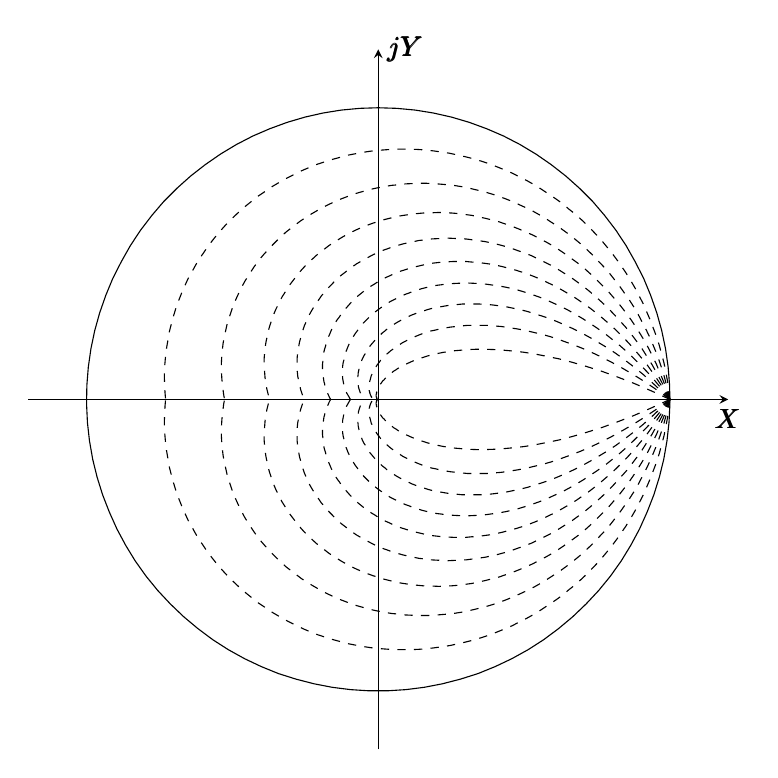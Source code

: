 % This file was created by matlab2tikz.
%
%The latest updates can be retrieved from
%  http://www.mathworks.com/matlabcentral/fileexchange/22022-matlab2tikz-matlab2tikz
%where you can also make suggestions and rate matlab2tikz.
%
\begin{tikzpicture}

\begin{axis}[%
  width=3.5in,
  height=3.5in,
  scale only axis,
  xmin=-1.2,
  xmax=1.2,
  ymin=-1.2,
  ymax=1.2,
  axis lines=center,
  ticks=none,
  x label style={anchor=north},
  y label style={anchor=west},
  xlabel={$\pmb{X}$},
  ylabel={$\pmb{jY}$},
]
\addplot [color=black, forget plot]
  table[row sep=crcr]{%
0	1\\
0.063	0.998\\
0.127	0.992\\
0.189	0.982\\
0.251	0.968\\
0.312	0.95\\
0.372	0.928\\
0.43	0.903\\
0.486	0.874\\
0.541	0.841\\
0.593	0.805\\
0.643	0.766\\
0.69	0.724\\
0.735	0.679\\
0.776	0.631\\
0.815	0.58\\
0.85	0.527\\
0.881	0.472\\
0.91	0.415\\
0.934	0.357\\
0.955	0.297\\
0.972	0.236\\
0.985	0.174\\
0.994	0.111\\
0.999	0.048\\
1.0	-0.016\\
0.997	-0.079\\
0.99	-0.142\\
0.979	-0.205\\
0.964	-0.266\\
0.945	-0.327\\
0.922	-0.386\\
0.896	-0.444\\
0.866	-0.5\\
0.833	-0.554\\
0.796	-0.606\\
0.756	-0.655\\
0.713	-0.701\\
0.667	-0.745\\
0.618	-0.786\\
0.567	-0.824\\
0.514	-0.858\\
0.458	-0.889\\
0.401	-0.916\\
0.342	-0.94\\
0.282	-0.959\\
0.22	-0.975\\
0.158	-0.987\\
0.095	-0.995\\
0.032	-0.999\\
-0.032	-0.999\\
-0.095	-0.995\\
-0.158	-0.987\\
-0.22	-0.975\\
-0.282	-0.959\\
-0.342	-0.94\\
-0.401	-0.916\\
-0.458	-0.889\\
-0.514	-0.858\\
-0.567	-0.824\\
-0.618	-0.786\\
-0.667	-0.745\\
-0.713	-0.701\\
-0.756	-0.655\\
-0.796	-0.606\\
-0.833	-0.554\\
-0.866	-0.5\\
-0.896	-0.444\\
-0.922	-0.386\\
-0.945	-0.327\\
-0.964	-0.266\\
-0.979	-0.205\\
-0.99	-0.142\\
-0.997	-0.079\\
-1.0	-0.016\\
-0.999	0.048\\
-0.994	0.111\\
-0.985	0.174\\
-0.972	0.236\\
-0.955	0.297\\
-0.934	0.357\\
-0.91	0.415\\
-0.881	0.472\\
-0.85	0.527\\
-0.815	0.58\\
-0.776	0.631\\
-0.735	0.679\\
-0.69	0.724\\
-0.643	0.766\\
-0.593	0.805\\
-0.541	0.841\\
-0.486	0.874\\
-0.43	0.903\\
-0.372	0.928\\
-0.312	0.95\\
-0.251	0.968\\
-0.189	0.982\\
-0.127	0.992\\
-0.063	0.998\\
-2.449e-16	1\\
};
\addplot [color=black, dashed, forget plot]
  table[row sep=crcr]{%
1	0\\
0.996	0.031\\
0.992	0.062\\
0.986	0.093\\
0.98	0.124\\
0.972	0.154\\
0.964	0.184\\
0.955	0.213\\
0.944	0.242\\
0.933	0.271\\
0.921	0.299\\
0.909	0.327\\
0.895	0.354\\
0.881	0.381\\
0.866	0.407\\
0.85	0.433\\
0.833	0.458\\
0.816	0.482\\
0.798	0.506\\
0.779	0.529\\
0.76	0.552\\
0.739	0.574\\
0.719	0.595\\
0.698	0.615\\
0.676	0.635\\
0.653	0.653\\
0.631	0.672\\
0.607	0.689\\
0.583	0.705\\
0.559	0.721\\
0.535	0.736\\
0.51	0.75\\
0.484	0.763\\
0.459	0.776\\
0.433	0.787\\
0.406	0.798\\
0.38	0.808\\
0.353	0.817\\
0.327	0.825\\
0.299	0.832\\
0.272	0.838\\
0.245	0.844\\
0.218	0.848\\
0.19	0.852\\
0.163	0.855\\
0.136	0.857\\
0.108	0.858\\
0.081	0.858\\
0.054	0.858\\
0.027	0.856\\
5.229e-17	0.854\\
-0.027	0.851\\
-0.053	0.847\\
-0.08	0.842\\
-0.106	0.837\\
-0.131	0.83\\
-0.157	0.823\\
-0.182	0.815\\
-0.207	0.807\\
-0.232	0.797\\
-0.256	0.787\\
-0.279	0.776\\
-0.303	0.764\\
-0.326	0.752\\
-0.348	0.739\\
-0.37	0.726\\
-0.391	0.711\\
-0.412	0.697\\
-0.432	0.681\\
-0.452	0.665\\
-0.471	0.649\\
-0.49	0.631\\
-0.508	0.614\\
-0.525	0.596\\
-0.542	0.577\\
-0.558	0.558\\
-0.573	0.539\\
-0.588	0.519\\
-0.602	0.498\\
-0.616	0.478\\
-0.628	0.457\\
-0.64	0.435\\
-0.652	0.414\\
-0.662	0.392\\
-0.672	0.37\\
-0.681	0.347\\
-0.69	0.325\\
-0.697	0.302\\
-0.704	0.279\\
-0.71	0.256\\
-0.716	0.233\\
-0.72	0.209\\
-0.724	0.186\\
-0.728	0.163\\
-0.73	0.139\\
-0.732	0.116\\
-0.733	0.093\\
-0.733	0.069\\
-0.732	0.046\\
-0.731	0.023\\
-0.729	8.931e-17\\
};
\addplot [color=black, dashed, forget plot]
  table[row sep=crcr]{%
1	-0\\
0.996	-0.031\\
0.992	-0.062\\
0.986	-0.093\\
0.98	-0.124\\
0.972	-0.154\\
0.964	-0.184\\
0.955	-0.213\\
0.944	-0.242\\
0.933	-0.271\\
0.921	-0.299\\
0.909	-0.327\\
0.895	-0.354\\
0.881	-0.381\\
0.866	-0.407\\
0.85	-0.433\\
0.833	-0.458\\
0.816	-0.482\\
0.798	-0.506\\
0.779	-0.529\\
0.76	-0.552\\
0.739	-0.574\\
0.719	-0.595\\
0.698	-0.615\\
0.676	-0.635\\
0.653	-0.653\\
0.631	-0.672\\
0.607	-0.689\\
0.583	-0.705\\
0.559	-0.721\\
0.535	-0.736\\
0.51	-0.75\\
0.484	-0.763\\
0.459	-0.776\\
0.433	-0.787\\
0.406	-0.798\\
0.38	-0.808\\
0.353	-0.817\\
0.327	-0.825\\
0.299	-0.832\\
0.272	-0.838\\
0.245	-0.844\\
0.218	-0.848\\
0.19	-0.852\\
0.163	-0.855\\
0.136	-0.857\\
0.108	-0.858\\
0.081	-0.858\\
0.054	-0.858\\
0.027	-0.856\\
5.229e-17	-0.854\\
-0.027	-0.851\\
-0.053	-0.847\\
-0.08	-0.842\\
-0.106	-0.837\\
-0.131	-0.83\\
-0.157	-0.823\\
-0.182	-0.815\\
-0.207	-0.807\\
-0.232	-0.797\\
-0.256	-0.787\\
-0.279	-0.776\\
-0.303	-0.764\\
-0.326	-0.752\\
-0.348	-0.739\\
-0.37	-0.726\\
-0.391	-0.711\\
-0.412	-0.697\\
-0.432	-0.681\\
-0.452	-0.665\\
-0.471	-0.649\\
-0.49	-0.631\\
-0.508	-0.614\\
-0.525	-0.596\\
-0.542	-0.577\\
-0.558	-0.558\\
-0.573	-0.539\\
-0.588	-0.519\\
-0.602	-0.498\\
-0.616	-0.478\\
-0.628	-0.457\\
-0.64	-0.435\\
-0.652	-0.414\\
-0.662	-0.392\\
-0.672	-0.37\\
-0.681	-0.347\\
-0.69	-0.325\\
-0.697	-0.302\\
-0.704	-0.279\\
-0.71	-0.256\\
-0.716	-0.233\\
-0.72	-0.209\\
-0.724	-0.186\\
-0.728	-0.163\\
-0.73	-0.139\\
-0.732	-0.116\\
-0.733	-0.093\\
-0.733	-0.069\\
-0.732	-0.046\\
-0.731	-0.023\\
-0.729	-8.931e-17\\
};
\addplot [color=black, dashed, forget plot]
  table[row sep=crcr]{%
1	0\\
0.993	0.031\\
0.985	0.062\\
0.977	0.092\\
0.967	0.122\\
0.957	0.151\\
0.945	0.18\\
0.933	0.209\\
0.92	0.236\\
0.906	0.263\\
0.892	0.29\\
0.877	0.316\\
0.861	0.341\\
0.844	0.365\\
0.827	0.389\\
0.809	0.412\\
0.791	0.435\\
0.772	0.456\\
0.752	0.477\\
0.732	0.498\\
0.712	0.517\\
0.691	0.536\\
0.669	0.554\\
0.647	0.571\\
0.625	0.587\\
0.602	0.602\\
0.579	0.617\\
0.556	0.631\\
0.533	0.644\\
0.509	0.656\\
0.485	0.667\\
0.461	0.678\\
0.436	0.688\\
0.412	0.697\\
0.387	0.705\\
0.363	0.712\\
0.338	0.718\\
0.313	0.724\\
0.289	0.729\\
0.264	0.733\\
0.239	0.736\\
0.214	0.738\\
0.19	0.74\\
0.166	0.741\\
0.141	0.741\\
0.117	0.74\\
0.093	0.739\\
0.07	0.736\\
0.046	0.734\\
0.023	0.73\\
4.444e-17	0.726\\
-0.023	0.721\\
-0.045	0.715\\
-0.067	0.709\\
-0.089	0.702\\
-0.11	0.694\\
-0.131	0.686\\
-0.151	0.677\\
-0.171	0.668\\
-0.191	0.658\\
-0.21	0.647\\
-0.229	0.636\\
-0.247	0.625\\
-0.265	0.613\\
-0.282	0.6\\
-0.299	0.587\\
-0.316	0.574\\
-0.331	0.56\\
-0.346	0.546\\
-0.361	0.531\\
-0.375	0.516\\
-0.389	0.501\\
-0.402	0.486\\
-0.414	0.47\\
-0.426	0.454\\
-0.437	0.437\\
-0.448	0.42\\
-0.458	0.404\\
-0.467	0.387\\
-0.476	0.369\\
-0.484	0.352\\
-0.492	0.334\\
-0.499	0.317\\
-0.505	0.299\\
-0.511	0.281\\
-0.517	0.263\\
-0.521	0.245\\
-0.525	0.227\\
-0.529	0.209\\
-0.532	0.191\\
-0.534	0.174\\
-0.536	0.156\\
-0.537	0.138\\
-0.538	0.12\\
-0.538	0.103\\
-0.537	0.085\\
-0.536	0.068\\
-0.534	0.051\\
-0.532	0.033\\
-0.53	0.017\\
-0.527	6.449e-17\\
};
\addplot [color=black, dashed, forget plot]
  table[row sep=crcr]{%
1	-0\\
0.993	-0.031\\
0.985	-0.062\\
0.977	-0.092\\
0.967	-0.122\\
0.957	-0.151\\
0.945	-0.18\\
0.933	-0.209\\
0.92	-0.236\\
0.906	-0.263\\
0.892	-0.29\\
0.877	-0.316\\
0.861	-0.341\\
0.844	-0.365\\
0.827	-0.389\\
0.809	-0.412\\
0.791	-0.435\\
0.772	-0.456\\
0.752	-0.477\\
0.732	-0.498\\
0.712	-0.517\\
0.691	-0.536\\
0.669	-0.554\\
0.647	-0.571\\
0.625	-0.587\\
0.602	-0.602\\
0.579	-0.617\\
0.556	-0.631\\
0.533	-0.644\\
0.509	-0.656\\
0.485	-0.667\\
0.461	-0.678\\
0.436	-0.688\\
0.412	-0.697\\
0.387	-0.705\\
0.363	-0.712\\
0.338	-0.718\\
0.313	-0.724\\
0.289	-0.729\\
0.264	-0.733\\
0.239	-0.736\\
0.214	-0.738\\
0.19	-0.74\\
0.166	-0.741\\
0.141	-0.741\\
0.117	-0.74\\
0.093	-0.739\\
0.07	-0.736\\
0.046	-0.734\\
0.023	-0.73\\
4.444e-17	-0.726\\
-0.023	-0.721\\
-0.045	-0.715\\
-0.067	-0.709\\
-0.089	-0.702\\
-0.11	-0.694\\
-0.131	-0.686\\
-0.151	-0.677\\
-0.171	-0.668\\
-0.191	-0.658\\
-0.21	-0.647\\
-0.229	-0.636\\
-0.247	-0.625\\
-0.265	-0.613\\
-0.282	-0.6\\
-0.299	-0.587\\
-0.316	-0.574\\
-0.331	-0.56\\
-0.346	-0.546\\
-0.361	-0.531\\
-0.375	-0.516\\
-0.389	-0.501\\
-0.402	-0.486\\
-0.414	-0.47\\
-0.426	-0.454\\
-0.437	-0.437\\
-0.448	-0.42\\
-0.458	-0.404\\
-0.467	-0.387\\
-0.476	-0.369\\
-0.484	-0.352\\
-0.492	-0.334\\
-0.499	-0.317\\
-0.505	-0.299\\
-0.511	-0.281\\
-0.517	-0.263\\
-0.521	-0.245\\
-0.525	-0.227\\
-0.529	-0.209\\
-0.532	-0.191\\
-0.534	-0.174\\
-0.536	-0.156\\
-0.537	-0.138\\
-0.538	-0.12\\
-0.538	-0.103\\
-0.537	-0.085\\
-0.536	-0.068\\
-0.534	-0.051\\
-0.532	-0.033\\
-0.53	-0.017\\
-0.527	-6.449e-17\\
};
\addplot [color=black, dashed, forget plot]
  table[row sep=crcr]{%
1	0\\
0.99	0.031\\
0.978	0.062\\
0.966	0.091\\
0.954	0.12\\
0.94	0.149\\
0.926	0.177\\
0.911	0.204\\
0.895	0.23\\
0.879	0.255\\
0.862	0.28\\
0.844	0.304\\
0.826	0.327\\
0.807	0.349\\
0.788	0.371\\
0.768	0.391\\
0.748	0.411\\
0.728	0.43\\
0.707	0.449\\
0.686	0.466\\
0.664	0.482\\
0.642	0.498\\
0.62	0.513\\
0.598	0.527\\
0.575	0.54\\
0.552	0.552\\
0.529	0.564\\
0.506	0.574\\
0.483	0.584\\
0.46	0.593\\
0.437	0.601\\
0.414	0.609\\
0.391	0.615\\
0.367	0.621\\
0.344	0.626\\
0.321	0.631\\
0.298	0.634\\
0.276	0.637\\
0.253	0.639\\
0.23	0.64\\
0.208	0.641\\
0.186	0.64\\
0.164	0.64\\
0.143	0.638\\
0.121	0.636\\
0.1	0.633\\
0.08	0.63\\
0.059	0.626\\
0.039	0.621\\
0.019	0.616\\
3.736e-17	0.61\\
-0.019	0.604\\
-0.038	0.597\\
-0.056	0.59\\
-0.074	0.582\\
-0.091	0.574\\
-0.108	0.565\\
-0.124	0.556\\
-0.14	0.546\\
-0.156	0.536\\
-0.171	0.526\\
-0.185	0.515\\
-0.2	0.504\\
-0.213	0.493\\
-0.226	0.481\\
-0.239	0.469\\
-0.251	0.457\\
-0.263	0.444\\
-0.274	0.431\\
-0.284	0.418\\
-0.294	0.405\\
-0.304	0.392\\
-0.313	0.378\\
-0.321	0.365\\
-0.33	0.351\\
-0.337	0.337\\
-0.344	0.323\\
-0.351	0.309\\
-0.357	0.295\\
-0.362	0.281\\
-0.367	0.267\\
-0.372	0.252\\
-0.376	0.238\\
-0.379	0.224\\
-0.382	0.21\\
-0.385	0.196\\
-0.387	0.182\\
-0.389	0.168\\
-0.39	0.154\\
-0.391	0.141\\
-0.391	0.127\\
-0.391	0.114\\
-0.39	0.1\\
-0.389	0.087\\
-0.388	0.074\\
-0.386	0.061\\
-0.384	0.049\\
-0.382	0.036\\
-0.379	0.024\\
-0.376	0.012\\
-0.372	4.56e-17\\
};
\addplot [color=black, dashed, forget plot]
  table[row sep=crcr]{%
1	-0\\
0.99	-0.031\\
0.978	-0.062\\
0.966	-0.091\\
0.954	-0.12\\
0.94	-0.149\\
0.926	-0.177\\
0.911	-0.204\\
0.895	-0.23\\
0.879	-0.255\\
0.862	-0.28\\
0.844	-0.304\\
0.826	-0.327\\
0.807	-0.349\\
0.788	-0.371\\
0.768	-0.391\\
0.748	-0.411\\
0.728	-0.43\\
0.707	-0.449\\
0.686	-0.466\\
0.664	-0.482\\
0.642	-0.498\\
0.62	-0.513\\
0.598	-0.527\\
0.575	-0.54\\
0.552	-0.552\\
0.529	-0.564\\
0.506	-0.574\\
0.483	-0.584\\
0.46	-0.593\\
0.437	-0.601\\
0.414	-0.609\\
0.391	-0.615\\
0.367	-0.621\\
0.344	-0.626\\
0.321	-0.631\\
0.298	-0.634\\
0.276	-0.637\\
0.253	-0.639\\
0.23	-0.64\\
0.208	-0.641\\
0.186	-0.64\\
0.164	-0.64\\
0.143	-0.638\\
0.121	-0.636\\
0.1	-0.633\\
0.08	-0.63\\
0.059	-0.626\\
0.039	-0.621\\
0.019	-0.616\\
3.736e-17	-0.61\\
-0.019	-0.604\\
-0.038	-0.597\\
-0.056	-0.59\\
-0.074	-0.582\\
-0.091	-0.574\\
-0.108	-0.565\\
-0.124	-0.556\\
-0.14	-0.546\\
-0.156	-0.536\\
-0.171	-0.526\\
-0.185	-0.515\\
-0.2	-0.504\\
-0.213	-0.493\\
-0.226	-0.481\\
-0.239	-0.469\\
-0.251	-0.457\\
-0.263	-0.444\\
-0.274	-0.431\\
-0.284	-0.418\\
-0.294	-0.405\\
-0.304	-0.392\\
-0.313	-0.378\\
-0.321	-0.365\\
-0.33	-0.351\\
-0.337	-0.337\\
-0.344	-0.323\\
-0.351	-0.309\\
-0.357	-0.295\\
-0.362	-0.281\\
-0.367	-0.267\\
-0.372	-0.252\\
-0.376	-0.238\\
-0.379	-0.224\\
-0.382	-0.21\\
-0.385	-0.196\\
-0.387	-0.182\\
-0.389	-0.168\\
-0.39	-0.154\\
-0.391	-0.141\\
-0.391	-0.127\\
-0.391	-0.114\\
-0.39	-0.1\\
-0.389	-0.087\\
-0.388	-0.074\\
-0.386	-0.061\\
-0.384	-0.049\\
-0.382	-0.036\\
-0.379	-0.024\\
-0.376	-0.012\\
-0.372	-4.56e-17\\
};
\addplot [color=black, dashed, forget plot]
  table[row sep=crcr]{%
1	0\\
0.986	0.031\\
0.971	0.061\\
0.955	0.09\\
0.939	0.119\\
0.922	0.146\\
0.905	0.173\\
0.887	0.198\\
0.868	0.223\\
0.849	0.247\\
0.829	0.269\\
0.809	0.291\\
0.789	0.312\\
0.768	0.332\\
0.747	0.351\\
0.725	0.37\\
0.704	0.387\\
0.682	0.403\\
0.66	0.419\\
0.637	0.433\\
0.615	0.447\\
0.592	0.46\\
0.57	0.471\\
0.547	0.482\\
0.525	0.493\\
0.502	0.502\\
0.479	0.51\\
0.457	0.518\\
0.434	0.525\\
0.412	0.531\\
0.39	0.536\\
0.367	0.541\\
0.346	0.544\\
0.324	0.547\\
0.302	0.55\\
0.281	0.551\\
0.26	0.552\\
0.239	0.553\\
0.219	0.552\\
0.198	0.551\\
0.179	0.55\\
0.159	0.547\\
0.14	0.545\\
0.121	0.541\\
0.102	0.537\\
0.084	0.533\\
0.067	0.528\\
0.049	0.523\\
0.033	0.517\\
0.016	0.511\\
3.085e-17	0.504\\
-0.016	0.497\\
-0.031	0.489\\
-0.046	0.481\\
-0.06	0.473\\
-0.074	0.465\\
-0.087	0.456\\
-0.1	0.447\\
-0.112	0.437\\
-0.124	0.428\\
-0.136	0.418\\
-0.147	0.408\\
-0.157	0.397\\
-0.167	0.387\\
-0.177	0.376\\
-0.186	0.365\\
-0.195	0.355\\
-0.203	0.343\\
-0.211	0.332\\
-0.218	0.321\\
-0.225	0.31\\
-0.232	0.298\\
-0.238	0.287\\
-0.243	0.276\\
-0.248	0.264\\
-0.253	0.253\\
-0.257	0.241\\
-0.261	0.23\\
-0.264	0.219\\
-0.267	0.207\\
-0.27	0.196\\
-0.272	0.185\\
-0.274	0.174\\
-0.276	0.163\\
-0.277	0.152\\
-0.278	0.142\\
-0.278	0.131\\
-0.278	0.12\\
-0.278	0.11\\
-0.278	0.1\\
-0.277	0.09\\
-0.276	0.08\\
-0.274	0.07\\
-0.273	0.061\\
-0.271	0.052\\
-0.268	0.043\\
-0.266	0.034\\
-0.263	0.025\\
-0.26	0.016\\
-0.257	0.008\\
-0.254	3.108e-17\\
};
\addplot [color=black, dashed, forget plot]
  table[row sep=crcr]{%
1	-0\\
0.986	-0.031\\
0.971	-0.061\\
0.955	-0.09\\
0.939	-0.119\\
0.922	-0.146\\
0.905	-0.173\\
0.887	-0.198\\
0.868	-0.223\\
0.849	-0.247\\
0.829	-0.269\\
0.809	-0.291\\
0.789	-0.312\\
0.768	-0.332\\
0.747	-0.351\\
0.725	-0.37\\
0.704	-0.387\\
0.682	-0.403\\
0.66	-0.419\\
0.637	-0.433\\
0.615	-0.447\\
0.592	-0.46\\
0.57	-0.471\\
0.547	-0.482\\
0.525	-0.493\\
0.502	-0.502\\
0.479	-0.51\\
0.457	-0.518\\
0.434	-0.525\\
0.412	-0.531\\
0.39	-0.536\\
0.367	-0.541\\
0.346	-0.544\\
0.324	-0.547\\
0.302	-0.55\\
0.281	-0.551\\
0.26	-0.552\\
0.239	-0.553\\
0.219	-0.552\\
0.198	-0.551\\
0.179	-0.55\\
0.159	-0.547\\
0.14	-0.545\\
0.121	-0.541\\
0.102	-0.537\\
0.084	-0.533\\
0.067	-0.528\\
0.049	-0.523\\
0.033	-0.517\\
0.016	-0.511\\
3.085e-17	-0.504\\
-0.016	-0.497\\
-0.031	-0.489\\
-0.046	-0.481\\
-0.06	-0.473\\
-0.074	-0.465\\
-0.087	-0.456\\
-0.1	-0.447\\
-0.112	-0.437\\
-0.124	-0.428\\
-0.136	-0.418\\
-0.147	-0.408\\
-0.157	-0.397\\
-0.167	-0.387\\
-0.177	-0.376\\
-0.186	-0.365\\
-0.195	-0.355\\
-0.203	-0.343\\
-0.211	-0.332\\
-0.218	-0.321\\
-0.225	-0.31\\
-0.232	-0.298\\
-0.238	-0.287\\
-0.243	-0.276\\
-0.248	-0.264\\
-0.253	-0.253\\
-0.257	-0.241\\
-0.261	-0.23\\
-0.264	-0.219\\
-0.267	-0.207\\
-0.27	-0.196\\
-0.272	-0.185\\
-0.274	-0.174\\
-0.276	-0.163\\
-0.277	-0.152\\
-0.278	-0.142\\
-0.278	-0.131\\
-0.278	-0.12\\
-0.278	-0.11\\
-0.278	-0.1\\
-0.277	-0.09\\
-0.276	-0.08\\
-0.274	-0.07\\
-0.273	-0.061\\
-0.271	-0.052\\
-0.268	-0.043\\
-0.266	-0.034\\
-0.263	-0.025\\
-0.26	-0.016\\
-0.257	-0.008\\
-0.254	-3.108e-17\\
};
\addplot [color=black, dashed, forget plot]
  table[row sep=crcr]{%
1	0\\
0.982	0.031\\
0.962	0.061\\
0.943	0.089\\
0.923	0.117\\
0.902	0.143\\
0.881	0.168\\
0.86	0.192\\
0.838	0.215\\
0.816	0.237\\
0.793	0.258\\
0.771	0.277\\
0.748	0.296\\
0.725	0.314\\
0.702	0.33\\
0.679	0.346\\
0.656	0.36\\
0.632	0.374\\
0.609	0.387\\
0.586	0.398\\
0.563	0.409\\
0.54	0.419\\
0.517	0.428\\
0.494	0.436\\
0.472	0.443\\
0.449	0.449\\
0.427	0.455\\
0.405	0.46\\
0.384	0.464\\
0.362	0.467\\
0.341	0.47\\
0.32	0.471\\
0.3	0.473\\
0.28	0.473\\
0.26	0.473\\
0.241	0.472\\
0.222	0.471\\
0.203	0.469\\
0.185	0.467\\
0.167	0.464\\
0.15	0.46\\
0.133	0.456\\
0.116	0.452\\
0.1	0.447\\
0.084	0.442\\
0.069	0.437\\
0.054	0.431\\
0.04	0.424\\
0.026	0.418\\
0.013	0.411\\
2.472e-17	0.404\\
-0.012	0.396\\
-0.024	0.389\\
-0.036	0.381\\
-0.047	0.373\\
-0.058	0.364\\
-0.068	0.356\\
-0.078	0.347\\
-0.087	0.338\\
-0.096	0.329\\
-0.104	0.32\\
-0.112	0.311\\
-0.12	0.302\\
-0.127	0.293\\
-0.133	0.283\\
-0.14	0.274\\
-0.146	0.265\\
-0.151	0.255\\
-0.156	0.246\\
-0.161	0.237\\
-0.165	0.227\\
-0.169	0.218\\
-0.173	0.209\\
-0.176	0.2\\
-0.179	0.19\\
-0.181	0.181\\
-0.184	0.172\\
-0.186	0.164\\
-0.187	0.155\\
-0.189	0.146\\
-0.19	0.138\\
-0.19	0.129\\
-0.191	0.121\\
-0.191	0.113\\
-0.191	0.105\\
-0.191	0.097\\
-0.19	0.089\\
-0.189	0.082\\
-0.188	0.075\\
-0.187	0.067\\
-0.186	0.06\\
-0.184	0.054\\
-0.183	0.047\\
-0.181	0.04\\
-0.179	0.034\\
-0.176	0.028\\
-0.174	0.022\\
-0.171	0.016\\
-0.169	0.011\\
-0.166	0.005\\
-0.163	1.997e-17\\
};
\addplot [color=black, dashed, forget plot]
  table[row sep=crcr]{%
1	-0\\
0.982	-0.031\\
0.962	-0.061\\
0.943	-0.089\\
0.923	-0.117\\
0.902	-0.143\\
0.881	-0.168\\
0.86	-0.192\\
0.838	-0.215\\
0.816	-0.237\\
0.793	-0.258\\
0.771	-0.277\\
0.748	-0.296\\
0.725	-0.314\\
0.702	-0.33\\
0.679	-0.346\\
0.656	-0.36\\
0.632	-0.374\\
0.609	-0.387\\
0.586	-0.398\\
0.563	-0.409\\
0.54	-0.419\\
0.517	-0.428\\
0.494	-0.436\\
0.472	-0.443\\
0.449	-0.449\\
0.427	-0.455\\
0.405	-0.46\\
0.384	-0.464\\
0.362	-0.467\\
0.341	-0.47\\
0.32	-0.471\\
0.3	-0.473\\
0.28	-0.473\\
0.26	-0.473\\
0.241	-0.472\\
0.222	-0.471\\
0.203	-0.469\\
0.185	-0.467\\
0.167	-0.464\\
0.15	-0.46\\
0.133	-0.456\\
0.116	-0.452\\
0.1	-0.447\\
0.084	-0.442\\
0.069	-0.437\\
0.054	-0.431\\
0.04	-0.424\\
0.026	-0.418\\
0.013	-0.411\\
2.472e-17	-0.404\\
-0.012	-0.396\\
-0.024	-0.389\\
-0.036	-0.381\\
-0.047	-0.373\\
-0.058	-0.364\\
-0.068	-0.356\\
-0.078	-0.347\\
-0.087	-0.338\\
-0.096	-0.329\\
-0.104	-0.32\\
-0.112	-0.311\\
-0.12	-0.302\\
-0.127	-0.293\\
-0.133	-0.283\\
-0.14	-0.274\\
-0.146	-0.265\\
-0.151	-0.255\\
-0.156	-0.246\\
-0.161	-0.237\\
-0.165	-0.227\\
-0.169	-0.218\\
-0.173	-0.209\\
-0.176	-0.2\\
-0.179	-0.19\\
-0.181	-0.181\\
-0.184	-0.172\\
-0.186	-0.164\\
-0.187	-0.155\\
-0.189	-0.146\\
-0.19	-0.138\\
-0.19	-0.129\\
-0.191	-0.121\\
-0.191	-0.113\\
-0.191	-0.105\\
-0.191	-0.097\\
-0.19	-0.089\\
-0.189	-0.082\\
-0.188	-0.075\\
-0.187	-0.067\\
-0.186	-0.06\\
-0.184	-0.054\\
-0.183	-0.047\\
-0.181	-0.04\\
-0.179	-0.034\\
-0.176	-0.028\\
-0.174	-0.022\\
-0.171	-0.016\\
-0.169	-0.011\\
-0.166	-0.005\\
-0.163	-1.997e-17\\
};
\addplot [color=black, dashed, forget plot]
  table[row sep=crcr]{%
1	0\\
0.976	0.031\\
0.952	0.06\\
0.928	0.088\\
0.903	0.114\\
0.878	0.139\\
0.853	0.163\\
0.828	0.185\\
0.802	0.206\\
0.777	0.226\\
0.751	0.244\\
0.726	0.261\\
0.701	0.277\\
0.676	0.292\\
0.651	0.306\\
0.626	0.319\\
0.601	0.33\\
0.577	0.341\\
0.552	0.351\\
0.529	0.359\\
0.505	0.367\\
0.482	0.374\\
0.459	0.38\\
0.436	0.385\\
0.414	0.389\\
0.392	0.392\\
0.371	0.395\\
0.35	0.397\\
0.33	0.398\\
0.309	0.399\\
0.29	0.399\\
0.271	0.398\\
0.252	0.397\\
0.234	0.396\\
0.216	0.393\\
0.199	0.391\\
0.182	0.387\\
0.166	0.384\\
0.15	0.38\\
0.135	0.375\\
0.12	0.371\\
0.106	0.365\\
0.092	0.36\\
0.079	0.354\\
0.066	0.348\\
0.054	0.342\\
0.042	0.336\\
0.031	0.329\\
0.02	0.322\\
0.01	0.315\\
1.885e-17	0.308\\
-0.009	0.301\\
-0.018	0.293\\
-0.027	0.286\\
-0.035	0.278\\
-0.043	0.27\\
-0.05	0.263\\
-0.057	0.255\\
-0.063	0.247\\
-0.069	0.239\\
-0.075	0.231\\
-0.08	0.224\\
-0.085	0.216\\
-0.09	0.208\\
-0.094	0.2\\
-0.098	0.193\\
-0.102	0.185\\
-0.105	0.178\\
-0.108	0.17\\
-0.111	0.163\\
-0.113	0.155\\
-0.115	0.148\\
-0.117	0.141\\
-0.118	0.134\\
-0.12	0.127\\
-0.121	0.121\\
-0.122	0.114\\
-0.122	0.108\\
-0.123	0.101\\
-0.123	0.095\\
-0.123	0.089\\
-0.123	0.083\\
-0.122	0.078\\
-0.122	0.072\\
-0.121	0.067\\
-0.12	0.061\\
-0.119	0.056\\
-0.118	0.051\\
-0.117	0.046\\
-0.116	0.042\\
-0.114	0.037\\
-0.113	0.033\\
-0.111	0.028\\
-0.109	0.024\\
-0.107	0.02\\
-0.105	0.017\\
-0.103	0.013\\
-0.101	0.01\\
-0.099	0.006\\
-0.097	0.003\\
-0.095	1.161e-17\\
};
\addplot [color=black, dashed, forget plot]
  table[row sep=crcr]{%
1	-0\\
0.976	-0.031\\
0.952	-0.06\\
0.928	-0.088\\
0.903	-0.114\\
0.878	-0.139\\
0.853	-0.163\\
0.828	-0.185\\
0.802	-0.206\\
0.777	-0.226\\
0.751	-0.244\\
0.726	-0.261\\
0.701	-0.277\\
0.676	-0.292\\
0.651	-0.306\\
0.626	-0.319\\
0.601	-0.33\\
0.577	-0.341\\
0.552	-0.351\\
0.529	-0.359\\
0.505	-0.367\\
0.482	-0.374\\
0.459	-0.38\\
0.436	-0.385\\
0.414	-0.389\\
0.392	-0.392\\
0.371	-0.395\\
0.35	-0.397\\
0.33	-0.398\\
0.309	-0.399\\
0.29	-0.399\\
0.271	-0.398\\
0.252	-0.397\\
0.234	-0.396\\
0.216	-0.393\\
0.199	-0.391\\
0.182	-0.387\\
0.166	-0.384\\
0.15	-0.38\\
0.135	-0.375\\
0.12	-0.371\\
0.106	-0.365\\
0.092	-0.36\\
0.079	-0.354\\
0.066	-0.348\\
0.054	-0.342\\
0.042	-0.336\\
0.031	-0.329\\
0.02	-0.322\\
0.01	-0.315\\
1.885e-17	-0.308\\
-0.009	-0.301\\
-0.018	-0.293\\
-0.027	-0.286\\
-0.035	-0.278\\
-0.043	-0.27\\
-0.05	-0.263\\
-0.057	-0.255\\
-0.063	-0.247\\
-0.069	-0.239\\
-0.075	-0.231\\
-0.08	-0.224\\
-0.085	-0.216\\
-0.09	-0.208\\
-0.094	-0.2\\
-0.098	-0.193\\
-0.102	-0.185\\
-0.105	-0.178\\
-0.108	-0.17\\
-0.111	-0.163\\
-0.113	-0.155\\
-0.115	-0.148\\
-0.117	-0.141\\
-0.118	-0.134\\
-0.12	-0.127\\
-0.121	-0.121\\
-0.122	-0.114\\
-0.122	-0.108\\
-0.123	-0.101\\
-0.123	-0.095\\
-0.123	-0.089\\
-0.123	-0.083\\
-0.122	-0.078\\
-0.122	-0.072\\
-0.121	-0.067\\
-0.12	-0.061\\
-0.119	-0.056\\
-0.118	-0.051\\
-0.117	-0.046\\
-0.116	-0.042\\
-0.114	-0.037\\
-0.113	-0.033\\
-0.111	-0.028\\
-0.109	-0.024\\
-0.107	-0.02\\
-0.105	-0.017\\
-0.103	-0.013\\
-0.101	-0.01\\
-0.099	-0.006\\
-0.097	-0.003\\
-0.095	-1.161e-17\\
};
\addplot [color=black, dashed, forget plot]
  table[row sep=crcr]{%
1	0\\
0.969	0.03\\
0.938	0.059\\
0.908	0.086\\
0.877	0.111\\
0.847	0.134\\
0.817	0.156\\
0.787	0.176\\
0.757	0.194\\
0.728	0.211\\
0.699	0.227\\
0.671	0.241\\
0.643	0.254\\
0.615	0.266\\
0.588	0.277\\
0.561	0.286\\
0.535	0.294\\
0.51	0.302\\
0.485	0.308\\
0.461	0.313\\
0.437	0.318\\
0.414	0.321\\
0.391	0.324\\
0.369	0.326\\
0.348	0.327\\
0.327	0.327\\
0.307	0.327\\
0.288	0.327\\
0.269	0.325\\
0.251	0.324\\
0.233	0.321\\
0.216	0.318\\
0.2	0.315\\
0.184	0.312\\
0.169	0.308\\
0.155	0.303\\
0.141	0.299\\
0.127	0.294\\
0.114	0.289\\
0.102	0.283\\
0.09	0.278\\
0.079	0.272\\
0.068	0.266\\
0.058	0.26\\
0.048	0.253\\
0.039	0.247\\
0.03	0.241\\
0.022	0.234\\
0.014	0.228\\
0.007	0.221\\
1.313e-17	0.214\\
-0.007	0.208\\
-0.013	0.201\\
-0.018	0.195\\
-0.024	0.188\\
-0.029	0.182\\
-0.033	0.175\\
-0.038	0.169\\
-0.042	0.162\\
-0.045	0.156\\
-0.049	0.15\\
-0.052	0.144\\
-0.055	0.138\\
-0.057	0.132\\
-0.059	0.126\\
-0.061	0.12\\
-0.063	0.115\\
-0.065	0.109\\
-0.066	0.104\\
-0.067	0.099\\
-0.068	0.094\\
-0.069	0.089\\
-0.069	0.084\\
-0.07	0.079\\
-0.07	0.075\\
-0.07	0.07\\
-0.07	0.066\\
-0.07	0.062\\
-0.07	0.058\\
-0.069	0.054\\
-0.069	0.05\\
-0.068	0.046\\
-0.068	0.043\\
-0.067	0.04\\
-0.066	0.036\\
-0.065	0.033\\
-0.064	0.03\\
-0.063	0.027\\
-0.062	0.024\\
-0.061	0.022\\
-0.06	0.019\\
-0.058	0.017\\
-0.057	0.015\\
-0.056	0.012\\
-0.054	0.01\\
-0.053	0.008\\
-0.052	0.007\\
-0.05	0.005\\
-0.049	0.003\\
-0.047	0.001\\
-0.046	5.632e-18\\
};
\addplot [color=black, dashed, forget plot]
  table[row sep=crcr]{%
1	-0\\
0.969	-0.03\\
0.938	-0.059\\
0.908	-0.086\\
0.877	-0.111\\
0.847	-0.134\\
0.817	-0.156\\
0.787	-0.176\\
0.757	-0.194\\
0.728	-0.211\\
0.699	-0.227\\
0.671	-0.241\\
0.643	-0.254\\
0.615	-0.266\\
0.588	-0.277\\
0.561	-0.286\\
0.535	-0.294\\
0.51	-0.302\\
0.485	-0.308\\
0.461	-0.313\\
0.437	-0.318\\
0.414	-0.321\\
0.391	-0.324\\
0.369	-0.326\\
0.348	-0.327\\
0.327	-0.327\\
0.307	-0.327\\
0.288	-0.327\\
0.269	-0.325\\
0.251	-0.324\\
0.233	-0.321\\
0.216	-0.318\\
0.2	-0.315\\
0.184	-0.312\\
0.169	-0.308\\
0.155	-0.303\\
0.141	-0.299\\
0.127	-0.294\\
0.114	-0.289\\
0.102	-0.283\\
0.09	-0.278\\
0.079	-0.272\\
0.068	-0.266\\
0.058	-0.26\\
0.048	-0.253\\
0.039	-0.247\\
0.03	-0.241\\
0.022	-0.234\\
0.014	-0.228\\
0.007	-0.221\\
1.313e-17	-0.214\\
-0.007	-0.208\\
-0.013	-0.201\\
-0.018	-0.195\\
-0.024	-0.188\\
-0.029	-0.182\\
-0.033	-0.175\\
-0.038	-0.169\\
-0.042	-0.162\\
-0.045	-0.156\\
-0.049	-0.15\\
-0.052	-0.144\\
-0.055	-0.138\\
-0.057	-0.132\\
-0.059	-0.126\\
-0.061	-0.12\\
-0.063	-0.115\\
-0.065	-0.109\\
-0.066	-0.104\\
-0.067	-0.099\\
-0.068	-0.094\\
-0.069	-0.089\\
-0.069	-0.084\\
-0.07	-0.079\\
-0.07	-0.075\\
-0.07	-0.07\\
-0.07	-0.066\\
-0.07	-0.062\\
-0.07	-0.058\\
-0.069	-0.054\\
-0.069	-0.05\\
-0.068	-0.046\\
-0.068	-0.043\\
-0.067	-0.04\\
-0.066	-0.036\\
-0.065	-0.033\\
-0.064	-0.03\\
-0.063	-0.027\\
-0.062	-0.024\\
-0.061	-0.022\\
-0.06	-0.019\\
-0.058	-0.017\\
-0.057	-0.015\\
-0.056	-0.012\\
-0.054	-0.01\\
-0.053	-0.008\\
-0.052	-0.007\\
-0.05	-0.005\\
-0.049	-0.003\\
-0.047	-0.001\\
-0.046	-5.632e-18\\
};
\addplot [color=black, dashed, forget plot]
  table[row sep=crcr]{%
1	0\\
0.959	0.03\\
0.918	0.058\\
0.878	0.083\\
0.839	0.106\\
0.801	0.127\\
0.764	0.146\\
0.728	0.163\\
0.693	0.178\\
0.659	0.191\\
0.626	0.203\\
0.594	0.214\\
0.562	0.223\\
0.532	0.23\\
0.503	0.237\\
0.475	0.242\\
0.448	0.246\\
0.422	0.25\\
0.397	0.252\\
0.373	0.254\\
0.35	0.254\\
0.328	0.254\\
0.307	0.254\\
0.286	0.252\\
0.267	0.25\\
0.248	0.248\\
0.23	0.245\\
0.213	0.242\\
0.197	0.238\\
0.182	0.235\\
0.167	0.23\\
0.153	0.226\\
0.14	0.221\\
0.128	0.216\\
0.116	0.211\\
0.105	0.206\\
0.094	0.2\\
0.084	0.195\\
0.075	0.189\\
0.066	0.184\\
0.058	0.178\\
0.05	0.172\\
0.043	0.167\\
0.036	0.161\\
0.03	0.156\\
0.024	0.15\\
0.018	0.144\\
0.013	0.139\\
0.008	0.134\\
0.004	0.128\\
7.54e-18	0.123\\
-0.004	0.118\\
-0.007	0.113\\
-0.01	0.108\\
-0.013	0.103\\
-0.016	0.099\\
-0.018	0.094\\
-0.02	0.09\\
-0.022	0.085\\
-0.024	0.081\\
-0.025	0.077\\
-0.026	0.073\\
-0.027	0.069\\
-0.028	0.066\\
-0.029	0.062\\
-0.03	0.059\\
-0.03	0.055\\
-0.031	0.052\\
-0.031	0.049\\
-0.031	0.046\\
-0.031	0.043\\
-0.031	0.04\\
-0.031	0.038\\
-0.031	0.035\\
-0.031	0.033\\
-0.031	0.031\\
-0.03	0.028\\
-0.03	0.026\\
-0.029	0.024\\
-0.029	0.022\\
-0.028	0.021\\
-0.028	0.019\\
-0.027	0.017\\
-0.027	0.016\\
-0.026	0.014\\
-0.025	0.013\\
-0.025	0.012\\
-0.024	0.01\\
-0.023	0.009\\
-0.023	0.008\\
-0.022	0.007\\
-0.021	0.006\\
-0.021	0.005\\
-0.02	0.004\\
-0.019	0.004\\
-0.018	0.003\\
-0.018	0.002\\
-0.017	0.002\\
-0.016	0.001\\
-0.016	0.0\\
-0.015	1.857e-18\\
};
\addplot [color=black, dashed, forget plot]
  table[row sep=crcr]{%
1	-0\\
0.959	-0.03\\
0.918	-0.058\\
0.878	-0.083\\
0.839	-0.106\\
0.801	-0.127\\
0.764	-0.146\\
0.728	-0.163\\
0.693	-0.178\\
0.659	-0.191\\
0.626	-0.203\\
0.594	-0.214\\
0.562	-0.223\\
0.532	-0.23\\
0.503	-0.237\\
0.475	-0.242\\
0.448	-0.246\\
0.422	-0.25\\
0.397	-0.252\\
0.373	-0.254\\
0.35	-0.254\\
0.328	-0.254\\
0.307	-0.254\\
0.286	-0.252\\
0.267	-0.25\\
0.248	-0.248\\
0.23	-0.245\\
0.213	-0.242\\
0.197	-0.238\\
0.182	-0.235\\
0.167	-0.23\\
0.153	-0.226\\
0.14	-0.221\\
0.128	-0.216\\
0.116	-0.211\\
0.105	-0.206\\
0.094	-0.2\\
0.084	-0.195\\
0.075	-0.189\\
0.066	-0.184\\
0.058	-0.178\\
0.05	-0.172\\
0.043	-0.167\\
0.036	-0.161\\
0.03	-0.156\\
0.024	-0.15\\
0.018	-0.144\\
0.013	-0.139\\
0.008	-0.134\\
0.004	-0.128\\
7.54e-18	-0.123\\
-0.004	-0.118\\
-0.007	-0.113\\
-0.01	-0.108\\
-0.013	-0.103\\
-0.016	-0.099\\
-0.018	-0.094\\
-0.02	-0.09\\
-0.022	-0.085\\
-0.024	-0.081\\
-0.025	-0.077\\
-0.026	-0.073\\
-0.027	-0.069\\
-0.028	-0.066\\
-0.029	-0.062\\
-0.03	-0.059\\
-0.03	-0.055\\
-0.031	-0.052\\
-0.031	-0.049\\
-0.031	-0.046\\
-0.031	-0.043\\
-0.031	-0.04\\
-0.031	-0.038\\
-0.031	-0.035\\
-0.031	-0.033\\
-0.031	-0.031\\
-0.03	-0.028\\
-0.03	-0.026\\
-0.029	-0.024\\
-0.029	-0.022\\
-0.028	-0.021\\
-0.028	-0.019\\
-0.027	-0.017\\
-0.027	-0.016\\
-0.026	-0.014\\
-0.025	-0.013\\
-0.025	-0.012\\
-0.024	-0.01\\
-0.023	-0.009\\
-0.023	-0.008\\
-0.022	-0.007\\
-0.021	-0.006\\
-0.021	-0.005\\
-0.02	-0.004\\
-0.019	-0.004\\
-0.018	-0.003\\
-0.018	-0.002\\
-0.017	-0.002\\
-0.016	-0.001\\
-0.016	-0.0\\
-0.015	-1.857e-18\\
};
\addplot [color=black, dashed, forget plot]
  table[row sep=crcr]{%
1	0\\
0.937	0.029\\
0.877	0.055\\
0.82	0.077\\
0.765	0.097\\
0.714	0.113\\
0.666	0.127\\
0.62	0.139\\
0.576	0.148\\
0.536	0.156\\
0.497	0.162\\
0.461	0.166\\
0.427	0.169\\
0.395	0.171\\
0.365	0.172\\
0.337	0.172\\
0.31	0.171\\
0.286	0.169\\
0.263	0.167\\
0.241	0.164\\
0.221	0.161\\
0.202	0.157\\
0.185	0.153\\
0.169	0.149\\
0.154	0.144\\
0.14	0.14\\
0.127	0.135\\
0.115	0.13\\
0.104	0.125\\
0.093	0.12\\
0.084	0.116\\
0.075	0.111\\
0.067	0.106\\
0.06	0.101\\
0.053	0.097\\
0.047	0.092\\
0.041	0.088\\
0.036	0.083\\
0.031	0.079\\
0.027	0.075\\
0.023	0.071\\
0.02	0.067\\
0.016	0.064\\
0.013	0.06\\
0.011	0.057\\
0.008	0.053\\
0.006	0.05\\
0.004	0.047\\
0.003	0.044\\
0.001	0.042\\
2.39e-18	0.039\\
-0.001	0.037\\
-0.002	0.034\\
-0.003	0.032\\
-0.004	0.03\\
-0.004	0.028\\
-0.005	0.026\\
-0.005	0.024\\
-0.006	0.023\\
-0.006	0.021\\
-0.006	0.019\\
-0.006	0.018\\
-0.007	0.017\\
-0.007	0.015\\
-0.007	0.014\\
-0.007	0.013\\
-0.007	0.012\\
-0.007	0.011\\
-0.007	0.01\\
-0.006	0.009\\
-0.006	0.009\\
-0.006	0.008\\
-0.006	0.007\\
-0.006	0.007\\
-0.006	0.006\\
-0.005	0.005\\
-0.005	0.005\\
-0.005	0.004\\
-0.005	0.004\\
-0.005	0.004\\
-0.005	0.003\\
-0.004	0.003\\
-0.004	0.003\\
-0.004	0.002\\
-0.004	0.002\\
-0.004	0.002\\
-0.003	0.002\\
-0.003	0.001\\
-0.003	0.001\\
-0.003	0.001\\
-0.003	0.001\\
-0.003	0.001\\
-0.002	0.001\\
-0.002	0.001\\
-0.002	0.0\\
-0.002	0.0\\
-0.002	0.0\\
-0.002	0.0\\
-0.002	0.0\\
-0.002	5.107e-05\\
-0.002	1.866e-19\\
};
\addplot [color=black, dashed, forget plot]
  table[row sep=crcr]{%
1	-0\\
0.937	-0.029\\
0.877	-0.055\\
0.82	-0.077\\
0.765	-0.097\\
0.714	-0.113\\
0.666	-0.127\\
0.62	-0.139\\
0.576	-0.148\\
0.536	-0.156\\
0.497	-0.162\\
0.461	-0.166\\
0.427	-0.169\\
0.395	-0.171\\
0.365	-0.172\\
0.337	-0.172\\
0.31	-0.171\\
0.286	-0.169\\
0.263	-0.167\\
0.241	-0.164\\
0.221	-0.161\\
0.202	-0.157\\
0.185	-0.153\\
0.169	-0.149\\
0.154	-0.144\\
0.14	-0.14\\
0.127	-0.135\\
0.115	-0.13\\
0.104	-0.125\\
0.093	-0.12\\
0.084	-0.116\\
0.075	-0.111\\
0.067	-0.106\\
0.06	-0.101\\
0.053	-0.097\\
0.047	-0.092\\
0.041	-0.088\\
0.036	-0.083\\
0.031	-0.079\\
0.027	-0.075\\
0.023	-0.071\\
0.02	-0.067\\
0.016	-0.064\\
0.013	-0.06\\
0.011	-0.057\\
0.008	-0.053\\
0.006	-0.05\\
0.004	-0.047\\
0.003	-0.044\\
0.001	-0.042\\
2.39e-18	-0.039\\
-0.001	-0.037\\
-0.002	-0.034\\
-0.003	-0.032\\
-0.004	-0.03\\
-0.004	-0.028\\
-0.005	-0.026\\
-0.005	-0.024\\
-0.006	-0.023\\
-0.006	-0.021\\
-0.006	-0.019\\
-0.006	-0.018\\
-0.007	-0.017\\
-0.007	-0.015\\
-0.007	-0.014\\
-0.007	-0.013\\
-0.007	-0.012\\
-0.007	-0.011\\
-0.007	-0.01\\
-0.006	-0.009\\
-0.006	-0.009\\
-0.006	-0.008\\
-0.006	-0.007\\
-0.006	-0.007\\
-0.006	-0.006\\
-0.005	-0.005\\
-0.005	-0.005\\
-0.005	-0.004\\
-0.005	-0.004\\
-0.005	-0.004\\
-0.005	-0.003\\
-0.004	-0.003\\
-0.004	-0.003\\
-0.004	-0.002\\
-0.004	-0.002\\
-0.004	-0.002\\
-0.003	-0.002\\
-0.003	-0.001\\
-0.003	-0.001\\
-0.003	-0.001\\
-0.003	-0.001\\
-0.003	-0.001\\
-0.002	-0.001\\
-0.002	-0.001\\
-0.002	-0.0\\
-0.002	-0.0\\
-0.002	-0.0\\
-0.002	-0.0\\
-0.002	-0.0\\
-0.002	-5.107e-05\\
-0.002	-1.866e-19\\
};
\end{axis}
\end{tikzpicture}%